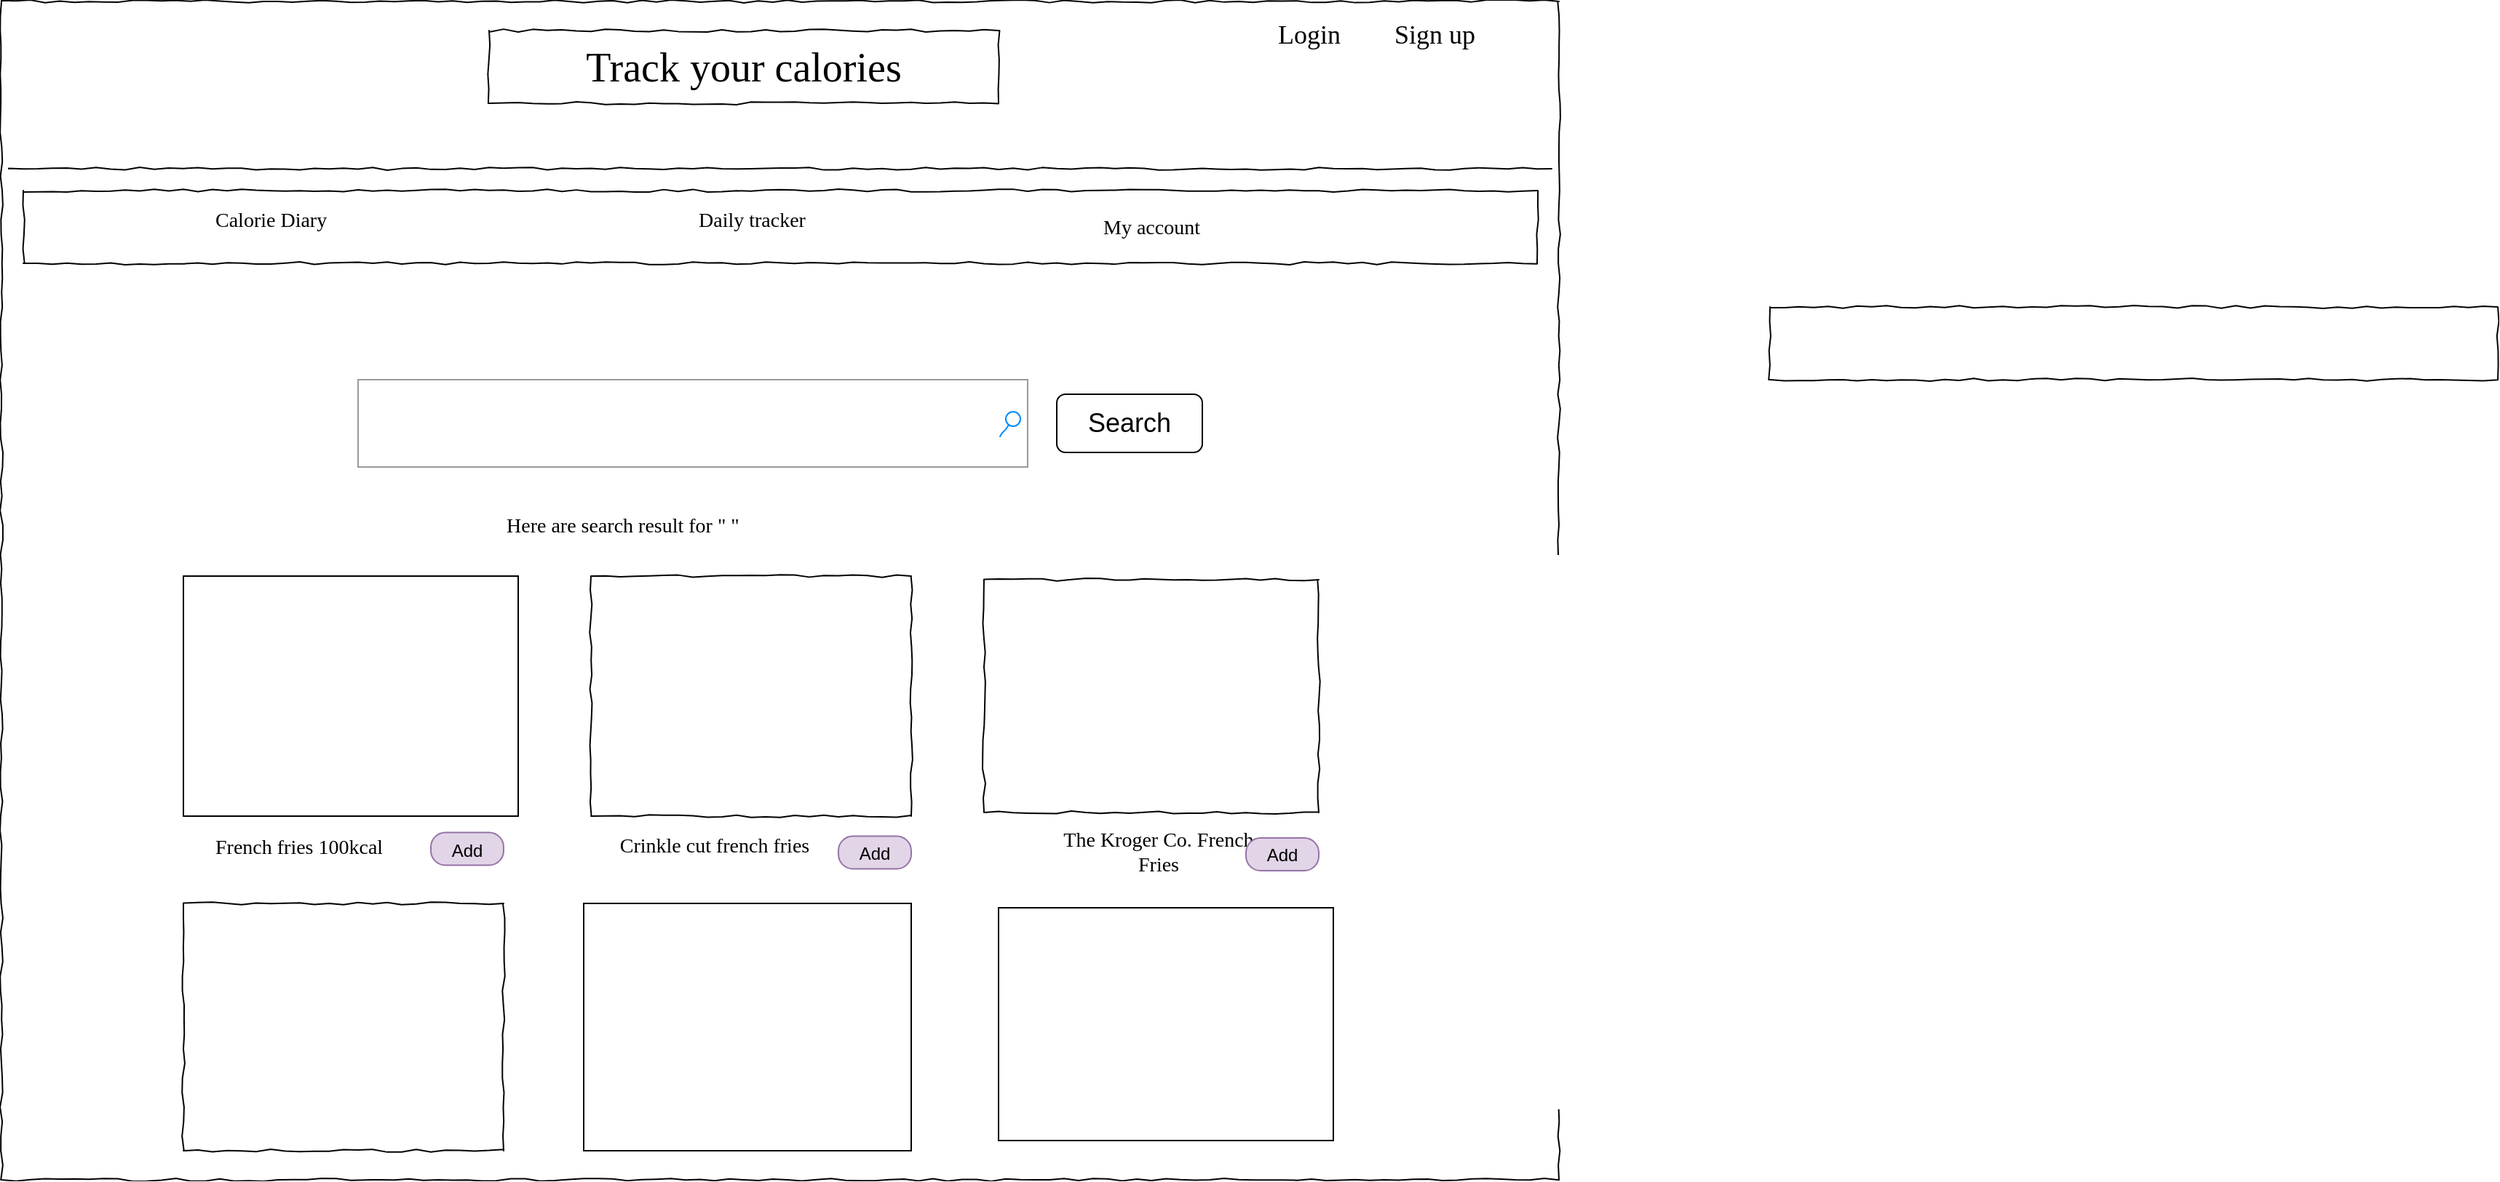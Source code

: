 <mxfile version="13.6.2" type="github">
  <diagram name="Page-1" id="03018318-947c-dd8e-b7a3-06fadd420f32">
    <mxGraphModel dx="1554" dy="898" grid="1" gridSize="10" guides="1" tooltips="1" connect="1" arrows="1" fold="1" page="1" pageScale="1" pageWidth="1100" pageHeight="850" background="#ffffff" math="0" shadow="0">
      <root>
        <mxCell id="0" />
        <mxCell id="1" parent="0" />
        <mxCell id="677b7b8949515195-1" value="" style="whiteSpace=wrap;html=1;rounded=0;shadow=0;labelBackgroundColor=none;strokeColor=#000000;strokeWidth=1;fillColor=none;fontFamily=Verdana;fontSize=12;fontColor=#000000;align=center;comic=1;" parent="1" vertex="1">
          <mxGeometry x="15" y="30" width="1070" height="810" as="geometry" />
        </mxCell>
        <mxCell id="677b7b8949515195-2" value="Track your calories" style="whiteSpace=wrap;html=1;rounded=0;shadow=0;labelBackgroundColor=none;strokeWidth=1;fontFamily=Verdana;fontSize=28;align=center;comic=1;" parent="1" vertex="1">
          <mxGeometry x="350" y="50" width="350" height="50" as="geometry" />
        </mxCell>
        <mxCell id="677b7b8949515195-3" value="" style="strokeWidth=1;shadow=0;dashed=0;align=center;html=1;shape=mxgraph.mockup.forms.searchBox;strokeColor=#999999;mainText=;strokeColor2=#008cff;fontColor=#666666;fontSize=17;align=left;spacingLeft=3;rounded=0;labelBackgroundColor=none;comic=1;" parent="1" vertex="1">
          <mxGeometry x="260" y="290" width="460" height="60" as="geometry" />
        </mxCell>
        <mxCell id="677b7b8949515195-5" value="&lt;span style=&quot;font-size: 18px&quot;&gt;Login&lt;/span&gt;" style="text;html=1;points=[];align=left;verticalAlign=top;spacingTop=-4;fontSize=14;fontFamily=Verdana" parent="1" vertex="1">
          <mxGeometry x="890" y="40" width="90" height="30" as="geometry" />
        </mxCell>
        <mxCell id="677b7b8949515195-6" value="&lt;font style=&quot;font-size: 18px&quot;&gt;Sign up&lt;/font&gt;" style="text;html=1;points=[];align=left;verticalAlign=top;spacingTop=-4;fontSize=14;fontFamily=Verdana" parent="1" vertex="1">
          <mxGeometry x="970" y="40" width="70" height="40" as="geometry" />
        </mxCell>
        <mxCell id="677b7b8949515195-9" value="" style="line;strokeWidth=1;html=1;rounded=0;shadow=0;labelBackgroundColor=none;fillColor=none;fontFamily=Verdana;fontSize=14;fontColor=#000000;align=center;comic=1;" parent="1" vertex="1">
          <mxGeometry x="20" y="140" width="1060" height="10" as="geometry" />
        </mxCell>
        <mxCell id="677b7b8949515195-10" value="" style="whiteSpace=wrap;html=1;rounded=0;shadow=0;labelBackgroundColor=none;strokeWidth=1;fillColor=none;fontFamily=Verdana;fontSize=12;align=center;comic=1;" parent="1" vertex="1">
          <mxGeometry x="30" y="160" width="1040" height="50" as="geometry" />
        </mxCell>
        <mxCell id="677b7b8949515195-11" value="Calorie Diary" style="text;html=1;points=[];align=left;verticalAlign=top;spacingTop=-4;fontSize=14;fontFamily=Verdana" parent="1" vertex="1">
          <mxGeometry x="160" y="170" width="100" height="30" as="geometry" />
        </mxCell>
        <mxCell id="677b7b8949515195-13" value="Daily tracker&lt;br&gt;" style="text;html=1;points=[];align=left;verticalAlign=top;spacingTop=-4;fontSize=14;fontFamily=Verdana" parent="1" vertex="1">
          <mxGeometry x="491.5" y="170" width="97" height="25" as="geometry" />
        </mxCell>
        <mxCell id="677b7b8949515195-14" value="My account" style="text;html=1;points=[];align=left;verticalAlign=top;spacingTop=-4;fontSize=14;fontFamily=Verdana" parent="1" vertex="1">
          <mxGeometry x="770" y="175" width="90" height="25" as="geometry" />
        </mxCell>
        <mxCell id="677b7b8949515195-15" value="&lt;div style=&quot;text-align: justify&quot;&gt;&lt;br&gt;&lt;/div&gt;" style="whiteSpace=wrap;html=1;rounded=0;shadow=0;labelBackgroundColor=none;strokeWidth=1;fillColor=none;fontFamily=Verdana;fontSize=12;align=center;verticalAlign=top;spacing=10;comic=1;" parent="1" vertex="1">
          <mxGeometry x="1230" y="240" width="500" height="50" as="geometry" />
        </mxCell>
        <mxCell id="677b7b8949515195-25" value="" style="whiteSpace=wrap;html=1;rounded=0;shadow=0;labelBackgroundColor=none;strokeWidth=1;fontFamily=Verdana;fontSize=12;align=center;comic=1;" parent="1" vertex="1">
          <mxGeometry x="140" y="650" width="220" height="170" as="geometry" />
        </mxCell>
        <mxCell id="677b7b8949515195-26" value="" style="whiteSpace=wrap;html=1;rounded=0;shadow=0;labelBackgroundColor=none;strokeWidth=1;fontFamily=Verdana;fontSize=12;align=center;comic=1;" parent="1" vertex="1">
          <mxGeometry x="690" y="427.5" width="230" height="160" as="geometry" />
        </mxCell>
        <mxCell id="677b7b8949515195-42" value="French fries 100kcal" style="text;html=1;points=[];align=left;verticalAlign=top;spacingTop=-4;fontSize=14;fontFamily=Verdana" parent="1" vertex="1">
          <mxGeometry x="160" y="601.25" width="160" height="20" as="geometry" />
        </mxCell>
        <mxCell id="677b7b8949515195-48" value="Here are search result for &quot; &quot;" style="text;html=1;points=[];align=left;verticalAlign=top;spacingTop=-4;fontSize=14;fontFamily=Verdana" parent="1" vertex="1">
          <mxGeometry x="360" y="380" width="250" height="30" as="geometry" />
        </mxCell>
        <mxCell id="iOdEwq1WsNc-iahHYhRR-1" value="&lt;font style=&quot;font-size: 18px&quot;&gt;Search&lt;/font&gt;" style="rounded=1;whiteSpace=wrap;html=1;" vertex="1" parent="1">
          <mxGeometry x="740" y="300" width="100" height="40" as="geometry" />
        </mxCell>
        <mxCell id="iOdEwq1WsNc-iahHYhRR-2" value="" style="whiteSpace=wrap;html=1;rounded=0;shadow=0;labelBackgroundColor=none;strokeWidth=1;fontFamily=Verdana;fontSize=12;align=center;comic=1;" vertex="1" parent="1">
          <mxGeometry x="420" y="425" width="220" height="165" as="geometry" />
        </mxCell>
        <mxCell id="iOdEwq1WsNc-iahHYhRR-3" value="" style="rounded=0;whiteSpace=wrap;html=1;" vertex="1" parent="1">
          <mxGeometry x="415" y="650" width="225" height="170" as="geometry" />
        </mxCell>
        <mxCell id="iOdEwq1WsNc-iahHYhRR-4" value="" style="rounded=0;whiteSpace=wrap;html=1;" vertex="1" parent="1">
          <mxGeometry x="700" y="653" width="230" height="160" as="geometry" />
        </mxCell>
        <mxCell id="iOdEwq1WsNc-iahHYhRR-6" value="&lt;font style=&quot;font-size: 14px&quot;&gt;Crinkle cut french fries&lt;/font&gt;" style="text;html=1;strokeColor=none;fillColor=none;align=center;verticalAlign=middle;whiteSpace=wrap;rounded=0;fontFamily=Verdana;" vertex="1" parent="1">
          <mxGeometry x="421" y="596.25" width="167.5" height="30" as="geometry" />
        </mxCell>
        <mxCell id="iOdEwq1WsNc-iahHYhRR-7" value="The Kroger Co. French Fries" style="text;html=1;strokeColor=none;fillColor=none;align=center;verticalAlign=middle;whiteSpace=wrap;rounded=0;fontFamily=Verdana;fontSize=14;" vertex="1" parent="1">
          <mxGeometry x="730" y="600" width="160" height="30" as="geometry" />
        </mxCell>
        <mxCell id="iOdEwq1WsNc-iahHYhRR-9" value="" style="rounded=0;whiteSpace=wrap;html=1;fontFamily=Verdana;fontSize=14;align=center;" vertex="1" parent="1">
          <mxGeometry x="140" y="425" width="230" height="165" as="geometry" />
        </mxCell>
        <mxCell id="iOdEwq1WsNc-iahHYhRR-10" value="&lt;font style=&quot;font-size: 12px ; font-weight: normal&quot;&gt;Add&lt;/font&gt;" style="strokeWidth=1;shadow=0;dashed=0;align=center;html=1;shape=mxgraph.mockup.buttons.button;strokeColor=#9673a6;mainText=;buttonStyle=round;fontSize=17;fontStyle=1;fillColor=#e1d5e7;whiteSpace=wrap;" vertex="1" parent="1">
          <mxGeometry x="310" y="601.25" width="50" height="22.5" as="geometry" />
        </mxCell>
        <mxCell id="iOdEwq1WsNc-iahHYhRR-11" value="&lt;font style=&quot;font-size: 12px ; font-weight: normal&quot;&gt;Add&lt;/font&gt;" style="strokeWidth=1;shadow=0;dashed=0;align=center;html=1;shape=mxgraph.mockup.buttons.button;strokeColor=#9673a6;mainText=;buttonStyle=round;fontSize=17;fontStyle=1;fillColor=#e1d5e7;whiteSpace=wrap;" vertex="1" parent="1">
          <mxGeometry x="590" y="603.75" width="50" height="22.5" as="geometry" />
        </mxCell>
        <mxCell id="iOdEwq1WsNc-iahHYhRR-13" value="&lt;font style=&quot;font-size: 12px ; font-weight: normal&quot;&gt;Add&lt;/font&gt;" style="strokeWidth=1;shadow=0;dashed=0;align=center;html=1;shape=mxgraph.mockup.buttons.button;strokeColor=#9673a6;mainText=;buttonStyle=round;fontSize=17;fontStyle=1;fillColor=#e1d5e7;whiteSpace=wrap;" vertex="1" parent="1">
          <mxGeometry x="870" y="605" width="50" height="22.5" as="geometry" />
        </mxCell>
      </root>
    </mxGraphModel>
  </diagram>
</mxfile>
